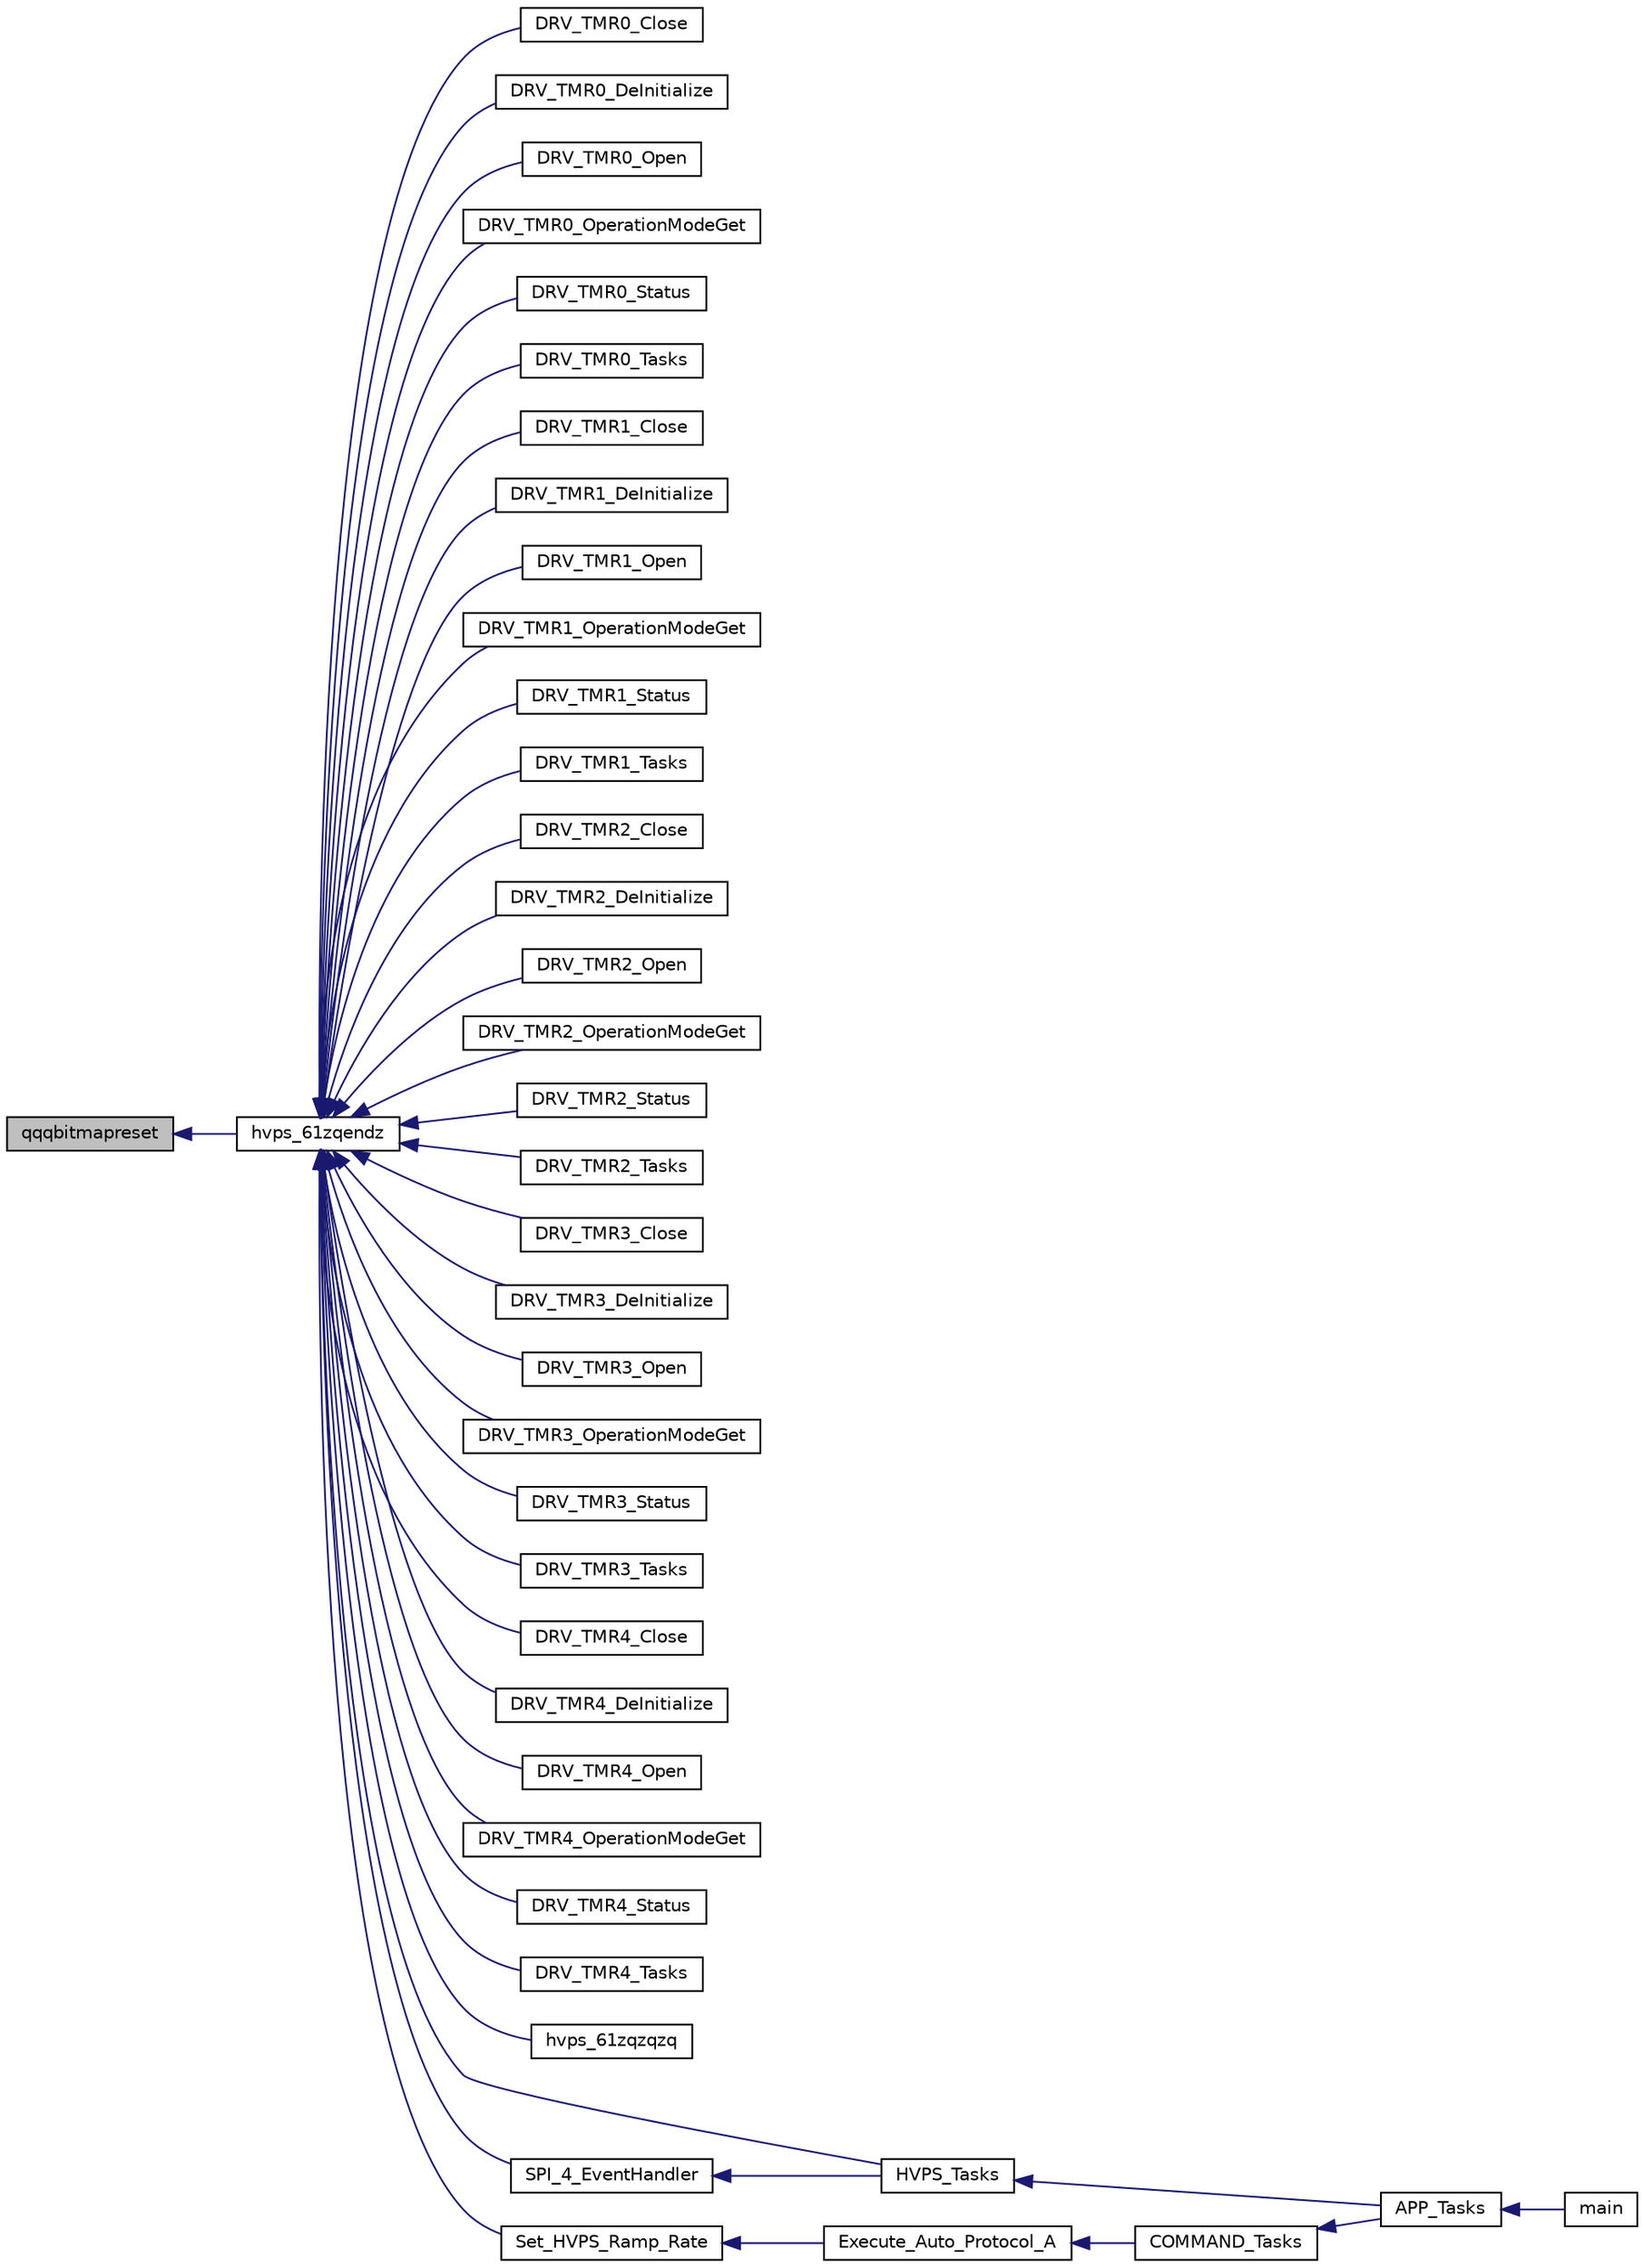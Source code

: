 digraph "qqqbitmapreset"
{
  edge [fontname="Helvetica",fontsize="10",labelfontname="Helvetica",labelfontsize="10"];
  node [fontname="Helvetica",fontsize="10",shape=record];
  rankdir="LR";
  Node1671 [label="qqqbitmapreset",height=0.2,width=0.4,color="black", fillcolor="grey75", style="filled", fontcolor="black"];
  Node1671 -> Node1672 [dir="back",color="midnightblue",fontsize="10",style="solid",fontname="Helvetica"];
  Node1672 [label="hvps_61zqendz",height=0.2,width=0.4,color="black", fillcolor="white", style="filled",URL="$inszt__hvps_8c.html#a549023b62d578866ed04778da5dde280"];
  Node1672 -> Node1673 [dir="back",color="midnightblue",fontsize="10",style="solid",fontname="Helvetica"];
  Node1673 [label="DRV_TMR0_Close",height=0.2,width=0.4,color="black", fillcolor="white", style="filled",URL="$inszt__hvps_8c.html#a32eae35a1e64a44969e70c746ec9cdc2"];
  Node1672 -> Node1674 [dir="back",color="midnightblue",fontsize="10",style="solid",fontname="Helvetica"];
  Node1674 [label="DRV_TMR0_DeInitialize",height=0.2,width=0.4,color="black", fillcolor="white", style="filled",URL="$inszt__hvps_8c.html#ac35e22ce2277246569aa15a0142f42de"];
  Node1672 -> Node1675 [dir="back",color="midnightblue",fontsize="10",style="solid",fontname="Helvetica"];
  Node1675 [label="DRV_TMR0_Open",height=0.2,width=0.4,color="black", fillcolor="white", style="filled",URL="$inszt__hvps_8c.html#a6185be0b1acc5308100e9c168c6d9882"];
  Node1672 -> Node1676 [dir="back",color="midnightblue",fontsize="10",style="solid",fontname="Helvetica"];
  Node1676 [label="DRV_TMR0_OperationModeGet",height=0.2,width=0.4,color="black", fillcolor="white", style="filled",URL="$inszt__hvps_8c.html#a75154e72363837310412c5f0f77ca99b"];
  Node1672 -> Node1677 [dir="back",color="midnightblue",fontsize="10",style="solid",fontname="Helvetica"];
  Node1677 [label="DRV_TMR0_Status",height=0.2,width=0.4,color="black", fillcolor="white", style="filled",URL="$inszt__hvps_8c.html#aa0b45abb3787c0b80fba63077983fda6"];
  Node1672 -> Node1678 [dir="back",color="midnightblue",fontsize="10",style="solid",fontname="Helvetica"];
  Node1678 [label="DRV_TMR0_Tasks",height=0.2,width=0.4,color="black", fillcolor="white", style="filled",URL="$inszt__hvps_8c.html#a074ed24077060483c762988f726d23e9"];
  Node1672 -> Node1679 [dir="back",color="midnightblue",fontsize="10",style="solid",fontname="Helvetica"];
  Node1679 [label="DRV_TMR1_Close",height=0.2,width=0.4,color="black", fillcolor="white", style="filled",URL="$inszt__hvps_8c.html#a6a5cde4bb2a1f040394eff6085aa1d59"];
  Node1672 -> Node1680 [dir="back",color="midnightblue",fontsize="10",style="solid",fontname="Helvetica"];
  Node1680 [label="DRV_TMR1_DeInitialize",height=0.2,width=0.4,color="black", fillcolor="white", style="filled",URL="$inszt__hvps_8c.html#abf7739f5097a1ceff5268ea070a35c9e"];
  Node1672 -> Node1681 [dir="back",color="midnightblue",fontsize="10",style="solid",fontname="Helvetica"];
  Node1681 [label="DRV_TMR1_Open",height=0.2,width=0.4,color="black", fillcolor="white", style="filled",URL="$inszt__hvps_8c.html#ac23662f1a2e62aff3d8576b4fb403b5e"];
  Node1672 -> Node1682 [dir="back",color="midnightblue",fontsize="10",style="solid",fontname="Helvetica"];
  Node1682 [label="DRV_TMR1_OperationModeGet",height=0.2,width=0.4,color="black", fillcolor="white", style="filled",URL="$inszt__hvps_8c.html#a2ddcb52c248a14db2f5d3cc2b8396b4d"];
  Node1672 -> Node1683 [dir="back",color="midnightblue",fontsize="10",style="solid",fontname="Helvetica"];
  Node1683 [label="DRV_TMR1_Status",height=0.2,width=0.4,color="black", fillcolor="white", style="filled",URL="$inszt__hvps_8c.html#af0b509a65d0cc40830845f905e72f383"];
  Node1672 -> Node1684 [dir="back",color="midnightblue",fontsize="10",style="solid",fontname="Helvetica"];
  Node1684 [label="DRV_TMR1_Tasks",height=0.2,width=0.4,color="black", fillcolor="white", style="filled",URL="$inszt__hvps_8c.html#a0c01e1083b80ad88b2bc0fae758b1f0e"];
  Node1672 -> Node1685 [dir="back",color="midnightblue",fontsize="10",style="solid",fontname="Helvetica"];
  Node1685 [label="DRV_TMR2_Close",height=0.2,width=0.4,color="black", fillcolor="white", style="filled",URL="$inszt__hvps_8c.html#a5ad44e5f36f8a566c396331e7c08c15d"];
  Node1672 -> Node1686 [dir="back",color="midnightblue",fontsize="10",style="solid",fontname="Helvetica"];
  Node1686 [label="DRV_TMR2_DeInitialize",height=0.2,width=0.4,color="black", fillcolor="white", style="filled",URL="$inszt__hvps_8c.html#a0aa800750e31f5d3aea0afcd7faa41fe"];
  Node1672 -> Node1687 [dir="back",color="midnightblue",fontsize="10",style="solid",fontname="Helvetica"];
  Node1687 [label="DRV_TMR2_Open",height=0.2,width=0.4,color="black", fillcolor="white", style="filled",URL="$inszt__hvps_8c.html#ae3ec2e7d926f1dfcf4d5b4ec3f4452b1"];
  Node1672 -> Node1688 [dir="back",color="midnightblue",fontsize="10",style="solid",fontname="Helvetica"];
  Node1688 [label="DRV_TMR2_OperationModeGet",height=0.2,width=0.4,color="black", fillcolor="white", style="filled",URL="$inszt__hvps_8c.html#aaec612bc5ca6823e226aa9e168f0f7e4"];
  Node1672 -> Node1689 [dir="back",color="midnightblue",fontsize="10",style="solid",fontname="Helvetica"];
  Node1689 [label="DRV_TMR2_Status",height=0.2,width=0.4,color="black", fillcolor="white", style="filled",URL="$inszt__hvps_8c.html#ab66021f387d5cbb3e7ab20b7718aa773"];
  Node1672 -> Node1690 [dir="back",color="midnightblue",fontsize="10",style="solid",fontname="Helvetica"];
  Node1690 [label="DRV_TMR2_Tasks",height=0.2,width=0.4,color="black", fillcolor="white", style="filled",URL="$inszt__hvps_8c.html#a4cae103296c260a0cacd0bfbb02abec6"];
  Node1672 -> Node1691 [dir="back",color="midnightblue",fontsize="10",style="solid",fontname="Helvetica"];
  Node1691 [label="DRV_TMR3_Close",height=0.2,width=0.4,color="black", fillcolor="white", style="filled",URL="$inszt__hvps_8c.html#a5dd9fa4b5c96ae83f17ed22952b3526b"];
  Node1672 -> Node1692 [dir="back",color="midnightblue",fontsize="10",style="solid",fontname="Helvetica"];
  Node1692 [label="DRV_TMR3_DeInitialize",height=0.2,width=0.4,color="black", fillcolor="white", style="filled",URL="$inszt__hvps_8c.html#a51119949a1b0dc2ade9d15cd3eef3cf9"];
  Node1672 -> Node1693 [dir="back",color="midnightblue",fontsize="10",style="solid",fontname="Helvetica"];
  Node1693 [label="DRV_TMR3_Open",height=0.2,width=0.4,color="black", fillcolor="white", style="filled",URL="$inszt__hvps_8c.html#a14def85d2721c6fe7a0f52e5da985745"];
  Node1672 -> Node1694 [dir="back",color="midnightblue",fontsize="10",style="solid",fontname="Helvetica"];
  Node1694 [label="DRV_TMR3_OperationModeGet",height=0.2,width=0.4,color="black", fillcolor="white", style="filled",URL="$inszt__hvps_8c.html#aba3d374b5742c8fed77fb9c5125906e8"];
  Node1672 -> Node1695 [dir="back",color="midnightblue",fontsize="10",style="solid",fontname="Helvetica"];
  Node1695 [label="DRV_TMR3_Status",height=0.2,width=0.4,color="black", fillcolor="white", style="filled",URL="$inszt__hvps_8c.html#ab337820f2261ee63bfbdbe91f999de92"];
  Node1672 -> Node1696 [dir="back",color="midnightblue",fontsize="10",style="solid",fontname="Helvetica"];
  Node1696 [label="DRV_TMR3_Tasks",height=0.2,width=0.4,color="black", fillcolor="white", style="filled",URL="$inszt__hvps_8c.html#ac4622292b2dab66f9b5ae9778db08478"];
  Node1672 -> Node1697 [dir="back",color="midnightblue",fontsize="10",style="solid",fontname="Helvetica"];
  Node1697 [label="DRV_TMR4_Close",height=0.2,width=0.4,color="black", fillcolor="white", style="filled",URL="$inszt__hvps_8c.html#abca98245dd4f6348cc96c19911fa2f7f"];
  Node1672 -> Node1698 [dir="back",color="midnightblue",fontsize="10",style="solid",fontname="Helvetica"];
  Node1698 [label="DRV_TMR4_DeInitialize",height=0.2,width=0.4,color="black", fillcolor="white", style="filled",URL="$inszt__hvps_8c.html#a24315793d9553d184024aea496534bc5"];
  Node1672 -> Node1699 [dir="back",color="midnightblue",fontsize="10",style="solid",fontname="Helvetica"];
  Node1699 [label="DRV_TMR4_Open",height=0.2,width=0.4,color="black", fillcolor="white", style="filled",URL="$inszt__hvps_8c.html#a6e2c39c5a9d8b23859be0e673b43b1b9"];
  Node1672 -> Node1700 [dir="back",color="midnightblue",fontsize="10",style="solid",fontname="Helvetica"];
  Node1700 [label="DRV_TMR4_OperationModeGet",height=0.2,width=0.4,color="black", fillcolor="white", style="filled",URL="$inszt__hvps_8c.html#ad47780c4b3a36ef4f64841b0106a751d"];
  Node1672 -> Node1701 [dir="back",color="midnightblue",fontsize="10",style="solid",fontname="Helvetica"];
  Node1701 [label="DRV_TMR4_Status",height=0.2,width=0.4,color="black", fillcolor="white", style="filled",URL="$inszt__hvps_8c.html#aeb55a9257642cf221bcb641b25033668"];
  Node1672 -> Node1702 [dir="back",color="midnightblue",fontsize="10",style="solid",fontname="Helvetica"];
  Node1702 [label="DRV_TMR4_Tasks",height=0.2,width=0.4,color="black", fillcolor="white", style="filled",URL="$inszt__hvps_8c.html#a97a4bb302673812056f8ad54ea70b59e"];
  Node1672 -> Node1703 [dir="back",color="midnightblue",fontsize="10",style="solid",fontname="Helvetica"];
  Node1703 [label="hvps_61zqzqzq",height=0.2,width=0.4,color="black", fillcolor="white", style="filled",URL="$inszt__hvps_8c.html#a891618a1fe492d8c341a3752bea97d47"];
  Node1672 -> Node1704 [dir="back",color="midnightblue",fontsize="10",style="solid",fontname="Helvetica"];
  Node1704 [label="HVPS_Tasks",height=0.2,width=0.4,color="black", fillcolor="white", style="filled",URL="$inszt__hvps_8c.html#aba73277a0b1daf2d17ac0b81c94a8b6a"];
  Node1704 -> Node1705 [dir="back",color="midnightblue",fontsize="10",style="solid",fontname="Helvetica"];
  Node1705 [label="APP_Tasks",height=0.2,width=0.4,color="black", fillcolor="white", style="filled",URL="$inszt__app_8c.html#a859aee46b660cfee47cfd45ce08f6862"];
  Node1705 -> Node1706 [dir="back",color="midnightblue",fontsize="10",style="solid",fontname="Helvetica"];
  Node1706 [label="main",height=0.2,width=0.4,color="black", fillcolor="white", style="filled",URL="$inszt__main_8c.html#a840291bc02cba5474a4cb46a9b9566fe"];
  Node1672 -> Node1707 [dir="back",color="midnightblue",fontsize="10",style="solid",fontname="Helvetica"];
  Node1707 [label="Set_HVPS_Ramp_Rate",height=0.2,width=0.4,color="black", fillcolor="white", style="filled",URL="$inszt__hvps_8c.html#ac70e0608944d827ba3108771992e2dc7"];
  Node1707 -> Node1708 [dir="back",color="midnightblue",fontsize="10",style="solid",fontname="Helvetica"];
  Node1708 [label="Execute_Auto_Protocol_A",height=0.2,width=0.4,color="black", fillcolor="white", style="filled",URL="$inszt__commands_8c.html#a03b9bfc92c4795c4d185a80c5137c68d"];
  Node1708 -> Node1709 [dir="back",color="midnightblue",fontsize="10",style="solid",fontname="Helvetica"];
  Node1709 [label="COMMAND_Tasks",height=0.2,width=0.4,color="black", fillcolor="white", style="filled",URL="$inszt__commands_8c.html#a18253442833a6f9dcc1031492524596c"];
  Node1709 -> Node1705 [dir="back",color="midnightblue",fontsize="10",style="solid",fontname="Helvetica"];
  Node1672 -> Node1710 [dir="back",color="midnightblue",fontsize="10",style="solid",fontname="Helvetica"];
  Node1710 [label="SPI_4_EventHandler",height=0.2,width=0.4,color="black", fillcolor="white", style="filled",URL="$inszt__hvps_8c.html#ab2766ea57f0a808ab297cac75bad2835"];
  Node1710 -> Node1704 [dir="back",color="midnightblue",fontsize="10",style="solid",fontname="Helvetica"];
}
